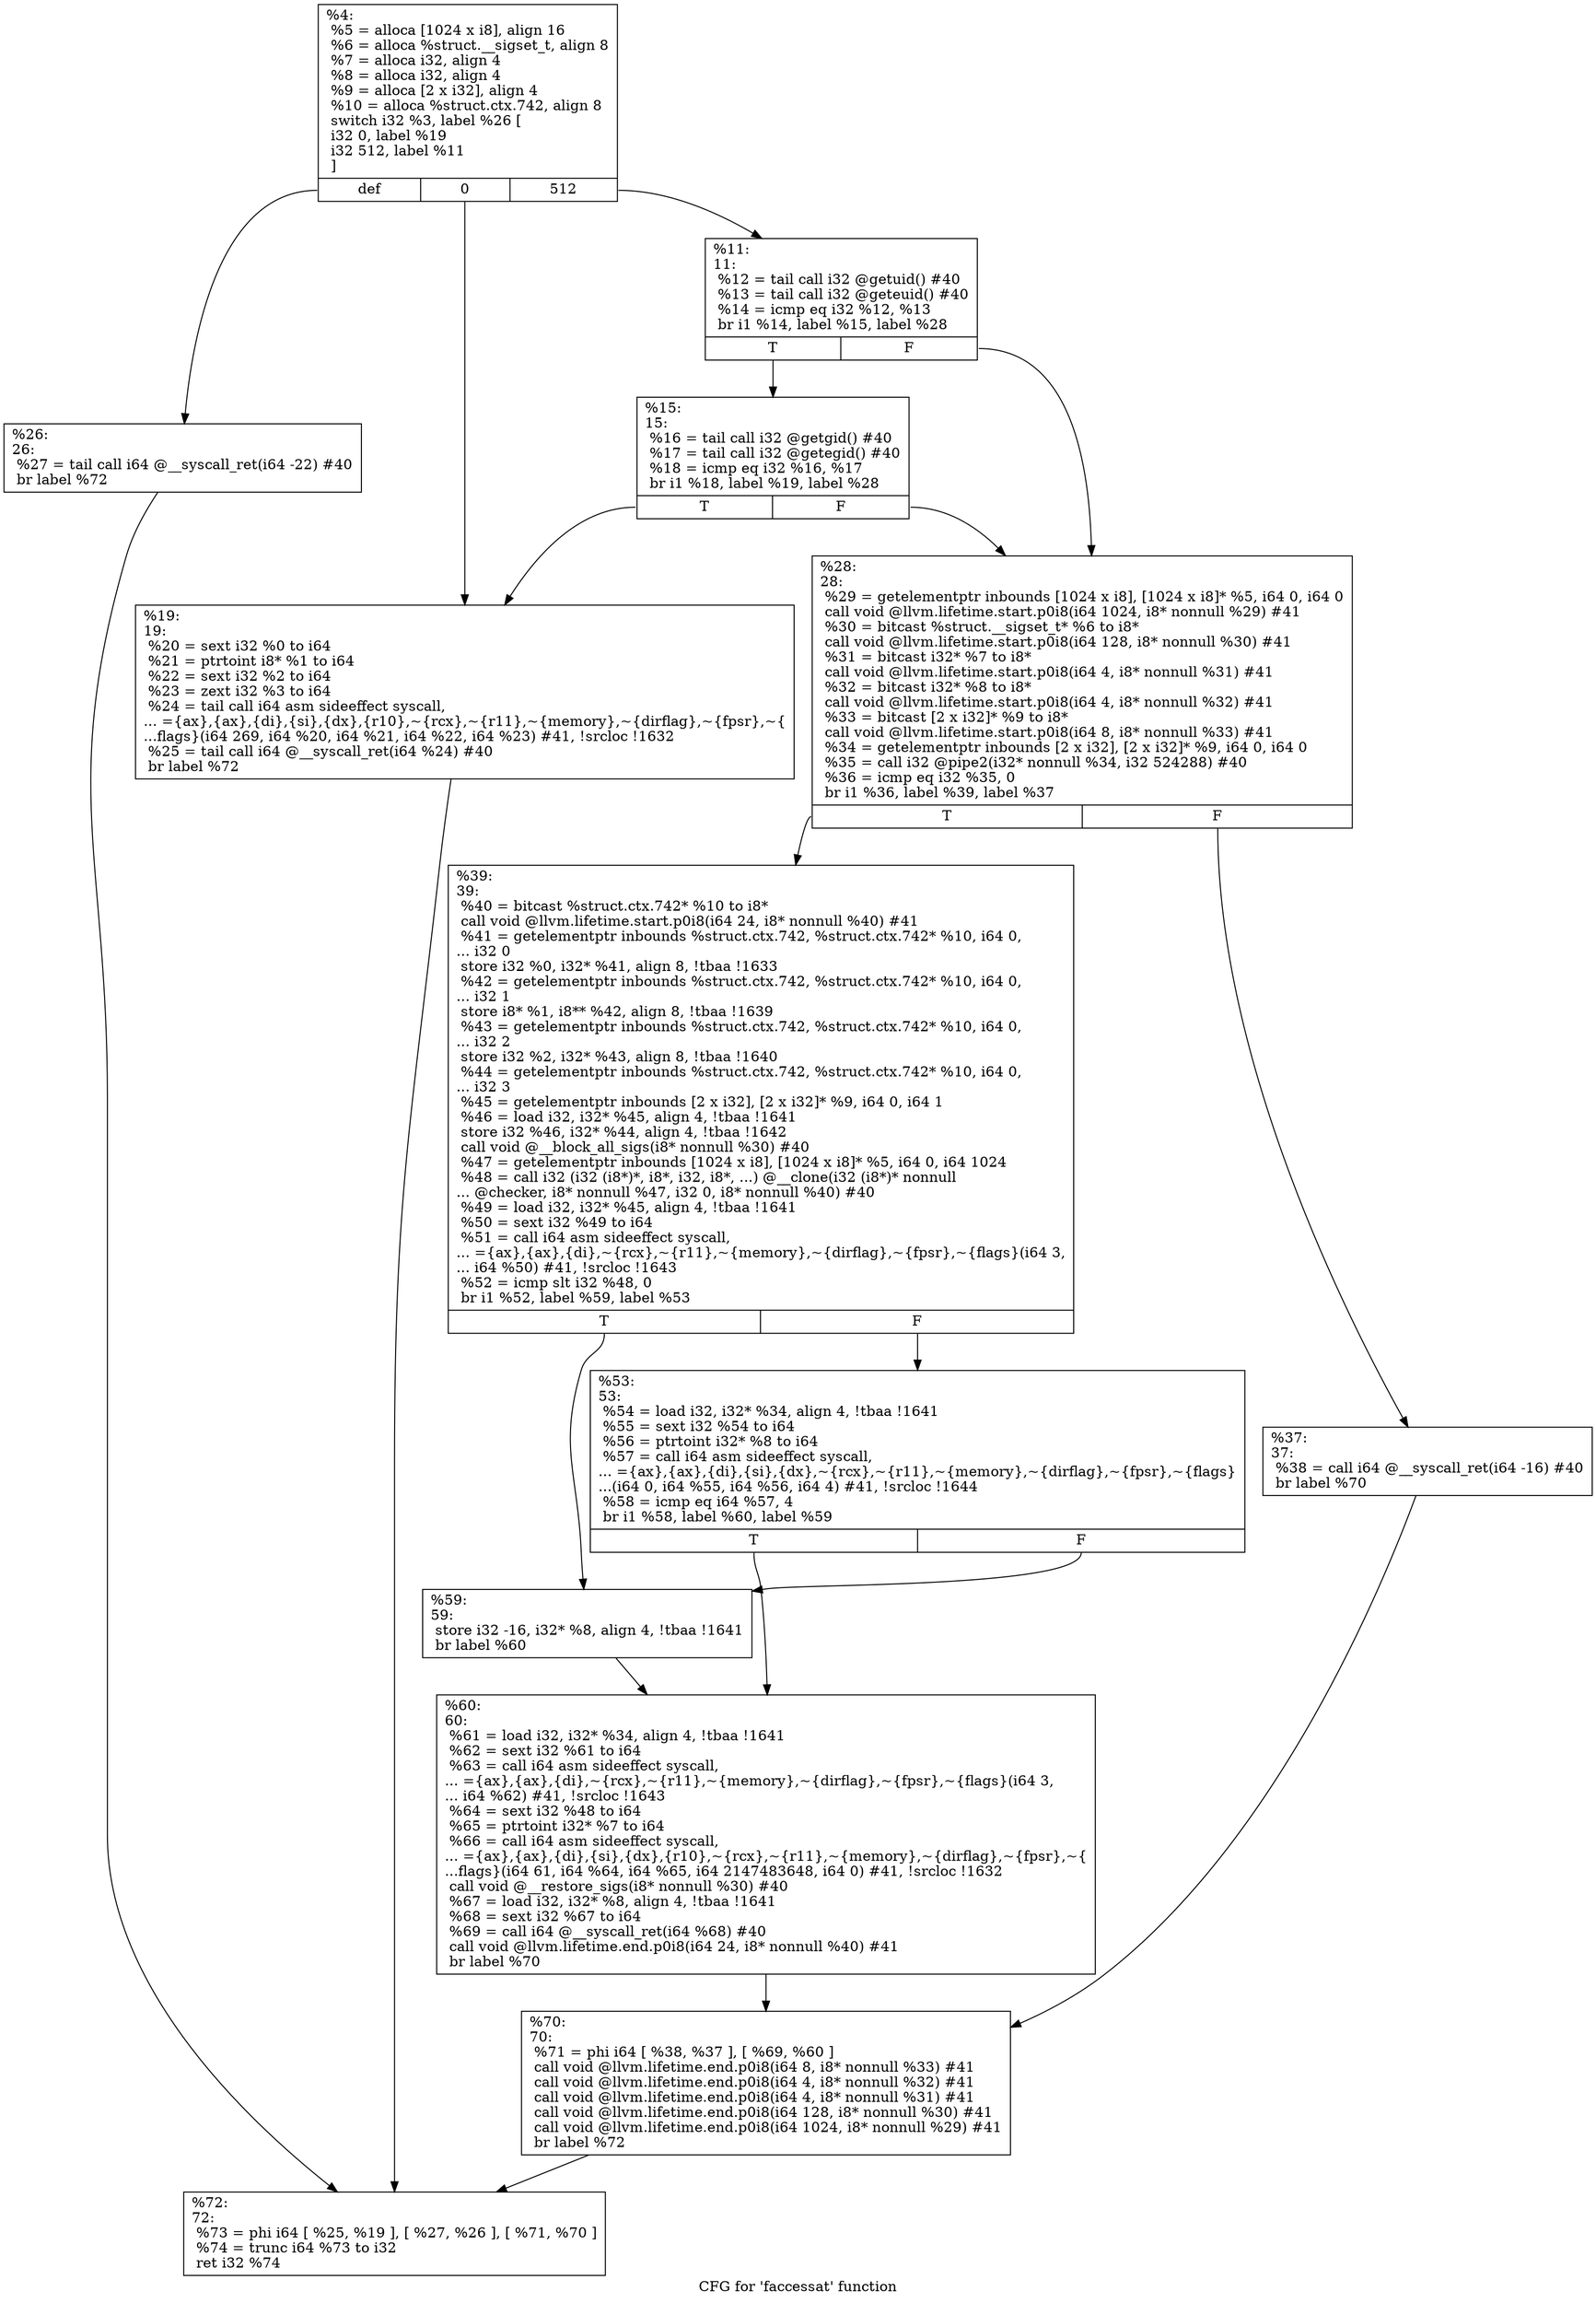 digraph "CFG for 'faccessat' function" {
	label="CFG for 'faccessat' function";

	Node0x1d79b40 [shape=record,label="{%4:\l  %5 = alloca [1024 x i8], align 16\l  %6 = alloca %struct.__sigset_t, align 8\l  %7 = alloca i32, align 4\l  %8 = alloca i32, align 4\l  %9 = alloca [2 x i32], align 4\l  %10 = alloca %struct.ctx.742, align 8\l  switch i32 %3, label %26 [\l    i32 0, label %19\l    i32 512, label %11\l  ]\l|{<s0>def|<s1>0|<s2>512}}"];
	Node0x1d79b40:s0 -> Node0x1d79ed0;
	Node0x1d79b40:s1 -> Node0x1d79e80;
	Node0x1d79b40:s2 -> Node0x1d79de0;
	Node0x1d79de0 [shape=record,label="{%11:\l11:                                               \l  %12 = tail call i32 @getuid() #40\l  %13 = tail call i32 @geteuid() #40\l  %14 = icmp eq i32 %12, %13\l  br i1 %14, label %15, label %28\l|{<s0>T|<s1>F}}"];
	Node0x1d79de0:s0 -> Node0x1d79e30;
	Node0x1d79de0:s1 -> Node0x1d79f20;
	Node0x1d79e30 [shape=record,label="{%15:\l15:                                               \l  %16 = tail call i32 @getgid() #40\l  %17 = tail call i32 @getegid() #40\l  %18 = icmp eq i32 %16, %17\l  br i1 %18, label %19, label %28\l|{<s0>T|<s1>F}}"];
	Node0x1d79e30:s0 -> Node0x1d79e80;
	Node0x1d79e30:s1 -> Node0x1d79f20;
	Node0x1d79e80 [shape=record,label="{%19:\l19:                                               \l  %20 = sext i32 %0 to i64\l  %21 = ptrtoint i8* %1 to i64\l  %22 = sext i32 %2 to i64\l  %23 = zext i32 %3 to i64\l  %24 = tail call i64 asm sideeffect syscall,\l... =\{ax\},\{ax\},\{di\},\{si\},\{dx\},\{r10\},~\{rcx\},~\{r11\},~\{memory\},~\{dirflag\},~\{fpsr\},~\{\l...flags\}(i64 269, i64 %20, i64 %21, i64 %22, i64 %23) #41, !srcloc !1632\l  %25 = tail call i64 @__syscall_ret(i64 %24) #40\l  br label %72\l}"];
	Node0x1d79e80 -> Node0x1d7a150;
	Node0x1d79ed0 [shape=record,label="{%26:\l26:                                               \l  %27 = tail call i64 @__syscall_ret(i64 -22) #40\l  br label %72\l}"];
	Node0x1d79ed0 -> Node0x1d7a150;
	Node0x1d79f20 [shape=record,label="{%28:\l28:                                               \l  %29 = getelementptr inbounds [1024 x i8], [1024 x i8]* %5, i64 0, i64 0\l  call void @llvm.lifetime.start.p0i8(i64 1024, i8* nonnull %29) #41\l  %30 = bitcast %struct.__sigset_t* %6 to i8*\l  call void @llvm.lifetime.start.p0i8(i64 128, i8* nonnull %30) #41\l  %31 = bitcast i32* %7 to i8*\l  call void @llvm.lifetime.start.p0i8(i64 4, i8* nonnull %31) #41\l  %32 = bitcast i32* %8 to i8*\l  call void @llvm.lifetime.start.p0i8(i64 4, i8* nonnull %32) #41\l  %33 = bitcast [2 x i32]* %9 to i8*\l  call void @llvm.lifetime.start.p0i8(i64 8, i8* nonnull %33) #41\l  %34 = getelementptr inbounds [2 x i32], [2 x i32]* %9, i64 0, i64 0\l  %35 = call i32 @pipe2(i32* nonnull %34, i32 524288) #40\l  %36 = icmp eq i32 %35, 0\l  br i1 %36, label %39, label %37\l|{<s0>T|<s1>F}}"];
	Node0x1d79f20:s0 -> Node0x1d79fc0;
	Node0x1d79f20:s1 -> Node0x1d79f70;
	Node0x1d79f70 [shape=record,label="{%37:\l37:                                               \l  %38 = call i64 @__syscall_ret(i64 -16) #40\l  br label %70\l}"];
	Node0x1d79f70 -> Node0x1d7a100;
	Node0x1d79fc0 [shape=record,label="{%39:\l39:                                               \l  %40 = bitcast %struct.ctx.742* %10 to i8*\l  call void @llvm.lifetime.start.p0i8(i64 24, i8* nonnull %40) #41\l  %41 = getelementptr inbounds %struct.ctx.742, %struct.ctx.742* %10, i64 0,\l... i32 0\l  store i32 %0, i32* %41, align 8, !tbaa !1633\l  %42 = getelementptr inbounds %struct.ctx.742, %struct.ctx.742* %10, i64 0,\l... i32 1\l  store i8* %1, i8** %42, align 8, !tbaa !1639\l  %43 = getelementptr inbounds %struct.ctx.742, %struct.ctx.742* %10, i64 0,\l... i32 2\l  store i32 %2, i32* %43, align 8, !tbaa !1640\l  %44 = getelementptr inbounds %struct.ctx.742, %struct.ctx.742* %10, i64 0,\l... i32 3\l  %45 = getelementptr inbounds [2 x i32], [2 x i32]* %9, i64 0, i64 1\l  %46 = load i32, i32* %45, align 4, !tbaa !1641\l  store i32 %46, i32* %44, align 4, !tbaa !1642\l  call void @__block_all_sigs(i8* nonnull %30) #40\l  %47 = getelementptr inbounds [1024 x i8], [1024 x i8]* %5, i64 0, i64 1024\l  %48 = call i32 (i32 (i8*)*, i8*, i32, i8*, ...) @__clone(i32 (i8*)* nonnull\l... @checker, i8* nonnull %47, i32 0, i8* nonnull %40) #40\l  %49 = load i32, i32* %45, align 4, !tbaa !1641\l  %50 = sext i32 %49 to i64\l  %51 = call i64 asm sideeffect syscall,\l... =\{ax\},\{ax\},\{di\},~\{rcx\},~\{r11\},~\{memory\},~\{dirflag\},~\{fpsr\},~\{flags\}(i64 3,\l... i64 %50) #41, !srcloc !1643\l  %52 = icmp slt i32 %48, 0\l  br i1 %52, label %59, label %53\l|{<s0>T|<s1>F}}"];
	Node0x1d79fc0:s0 -> Node0x1d7a060;
	Node0x1d79fc0:s1 -> Node0x1d7a010;
	Node0x1d7a010 [shape=record,label="{%53:\l53:                                               \l  %54 = load i32, i32* %34, align 4, !tbaa !1641\l  %55 = sext i32 %54 to i64\l  %56 = ptrtoint i32* %8 to i64\l  %57 = call i64 asm sideeffect syscall,\l... =\{ax\},\{ax\},\{di\},\{si\},\{dx\},~\{rcx\},~\{r11\},~\{memory\},~\{dirflag\},~\{fpsr\},~\{flags\}\l...(i64 0, i64 %55, i64 %56, i64 4) #41, !srcloc !1644\l  %58 = icmp eq i64 %57, 4\l  br i1 %58, label %60, label %59\l|{<s0>T|<s1>F}}"];
	Node0x1d7a010:s0 -> Node0x1d7a0b0;
	Node0x1d7a010:s1 -> Node0x1d7a060;
	Node0x1d7a060 [shape=record,label="{%59:\l59:                                               \l  store i32 -16, i32* %8, align 4, !tbaa !1641\l  br label %60\l}"];
	Node0x1d7a060 -> Node0x1d7a0b0;
	Node0x1d7a0b0 [shape=record,label="{%60:\l60:                                               \l  %61 = load i32, i32* %34, align 4, !tbaa !1641\l  %62 = sext i32 %61 to i64\l  %63 = call i64 asm sideeffect syscall,\l... =\{ax\},\{ax\},\{di\},~\{rcx\},~\{r11\},~\{memory\},~\{dirflag\},~\{fpsr\},~\{flags\}(i64 3,\l... i64 %62) #41, !srcloc !1643\l  %64 = sext i32 %48 to i64\l  %65 = ptrtoint i32* %7 to i64\l  %66 = call i64 asm sideeffect syscall,\l... =\{ax\},\{ax\},\{di\},\{si\},\{dx\},\{r10\},~\{rcx\},~\{r11\},~\{memory\},~\{dirflag\},~\{fpsr\},~\{\l...flags\}(i64 61, i64 %64, i64 %65, i64 2147483648, i64 0) #41, !srcloc !1632\l  call void @__restore_sigs(i8* nonnull %30) #40\l  %67 = load i32, i32* %8, align 4, !tbaa !1641\l  %68 = sext i32 %67 to i64\l  %69 = call i64 @__syscall_ret(i64 %68) #40\l  call void @llvm.lifetime.end.p0i8(i64 24, i8* nonnull %40) #41\l  br label %70\l}"];
	Node0x1d7a0b0 -> Node0x1d7a100;
	Node0x1d7a100 [shape=record,label="{%70:\l70:                                               \l  %71 = phi i64 [ %38, %37 ], [ %69, %60 ]\l  call void @llvm.lifetime.end.p0i8(i64 8, i8* nonnull %33) #41\l  call void @llvm.lifetime.end.p0i8(i64 4, i8* nonnull %32) #41\l  call void @llvm.lifetime.end.p0i8(i64 4, i8* nonnull %31) #41\l  call void @llvm.lifetime.end.p0i8(i64 128, i8* nonnull %30) #41\l  call void @llvm.lifetime.end.p0i8(i64 1024, i8* nonnull %29) #41\l  br label %72\l}"];
	Node0x1d7a100 -> Node0x1d7a150;
	Node0x1d7a150 [shape=record,label="{%72:\l72:                                               \l  %73 = phi i64 [ %25, %19 ], [ %27, %26 ], [ %71, %70 ]\l  %74 = trunc i64 %73 to i32\l  ret i32 %74\l}"];
}
